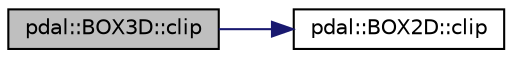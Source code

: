 digraph "pdal::BOX3D::clip"
{
  edge [fontname="Helvetica",fontsize="10",labelfontname="Helvetica",labelfontsize="10"];
  node [fontname="Helvetica",fontsize="10",shape=record];
  rankdir="LR";
  Node1 [label="pdal::BOX3D::clip",height=0.2,width=0.4,color="black", fillcolor="grey75", style="filled", fontcolor="black"];
  Node1 -> Node2 [color="midnightblue",fontsize="10",style="solid",fontname="Helvetica"];
  Node2 [label="pdal::BOX2D::clip",height=0.2,width=0.4,color="black", fillcolor="white", style="filled",URL="$classpdal_1_1BOX2D.html#a3aef8b868845f667fda96fd3556a6e7c"];
}
